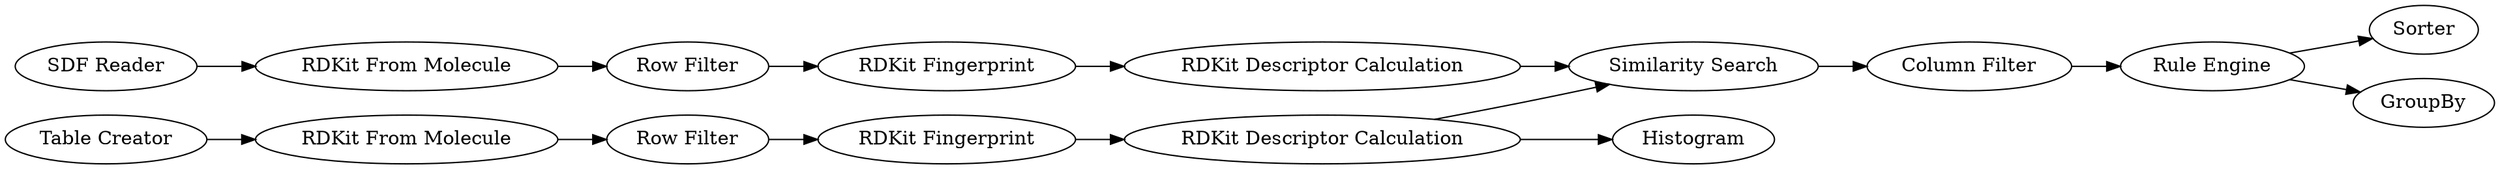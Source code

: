 digraph {
	2 [label="RDKit From Molecule"]
	3 [label="RDKit Fingerprint"]
	7 [label="RDKit From Molecule"]
	8 [label="RDKit Fingerprint"]
	836 [label="Similarity Search"]
	838 [label=Sorter]
	839 [label="RDKit Descriptor Calculation"]
	841 [label="Rule Engine"]
	847 [label="RDKit Descriptor Calculation"]
	849 [label=GroupBy]
	850 [label="Table Creator"]
	851 [label="Row Filter"]
	852 [label="SDF Reader"]
	853 [label="Column Filter"]
	858 [label="Row Filter"]
	859 [label=Histogram]
	2 -> 851
	3 -> 847
	7 -> 858
	8 -> 839
	836 -> 853
	839 -> 836
	841 -> 838
	841 -> 849
	847 -> 836
	847 -> 859
	850 -> 2
	851 -> 3
	852 -> 7
	853 -> 841
	858 -> 8
	rankdir=LR
}
